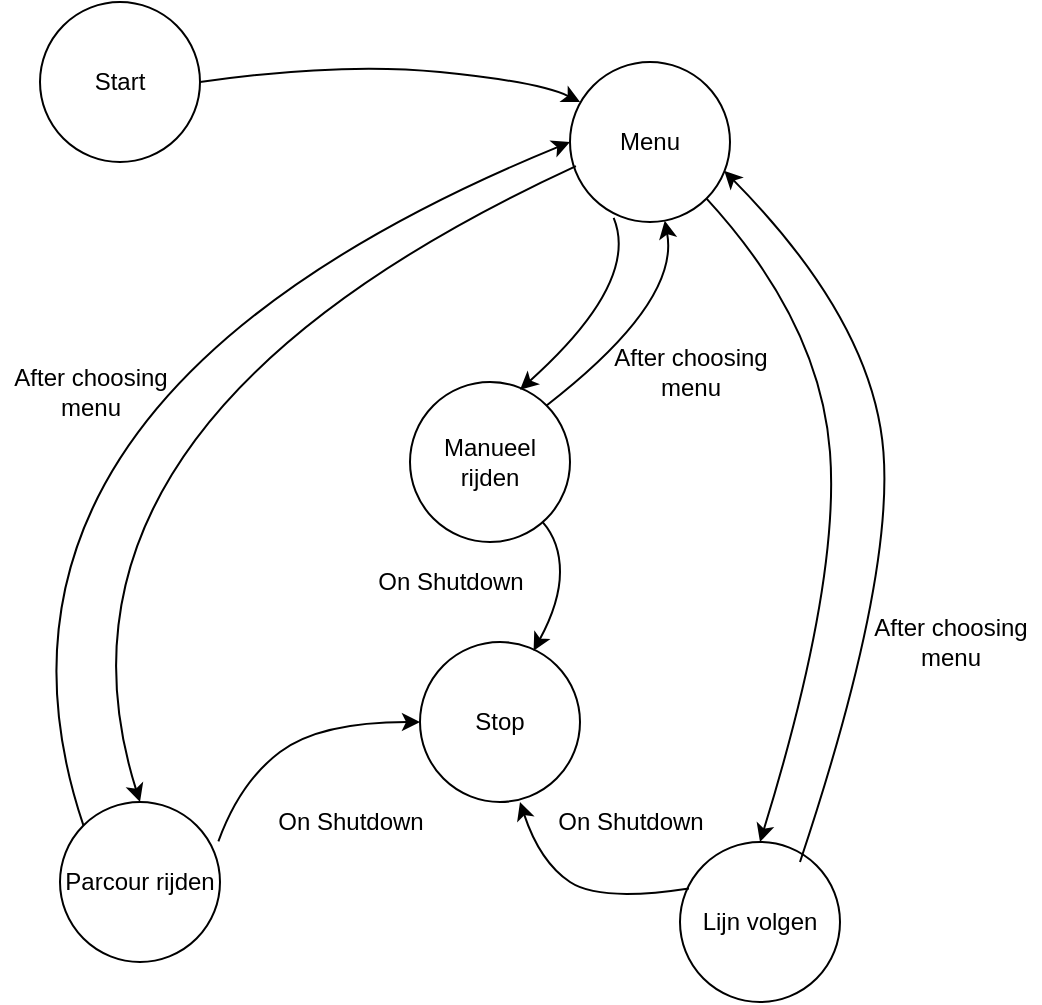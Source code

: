 <mxfile version="17.4.6" type="github">
  <diagram id="DA84q4yZx9BSqA_NXZOT" name="Page-1">
    <mxGraphModel dx="603" dy="627" grid="1" gridSize="10" guides="1" tooltips="1" connect="1" arrows="1" fold="1" page="1" pageScale="1" pageWidth="827" pageHeight="1169" math="0" shadow="0">
      <root>
        <mxCell id="0" />
        <mxCell id="1" parent="0" />
        <mxCell id="JXXSigS-4veUosoo-Nfw-1" value="Start&lt;br&gt;" style="ellipse;whiteSpace=wrap;html=1;aspect=fixed;" vertex="1" parent="1">
          <mxGeometry x="100" y="40" width="80" height="80" as="geometry" />
        </mxCell>
        <mxCell id="JXXSigS-4veUosoo-Nfw-2" value="Stop" style="ellipse;whiteSpace=wrap;html=1;aspect=fixed;" vertex="1" parent="1">
          <mxGeometry x="290" y="360" width="80" height="80" as="geometry" />
        </mxCell>
        <mxCell id="JXXSigS-4veUosoo-Nfw-3" value="Manueel rijden" style="ellipse;whiteSpace=wrap;html=1;aspect=fixed;" vertex="1" parent="1">
          <mxGeometry x="285" y="230" width="80" height="80" as="geometry" />
        </mxCell>
        <mxCell id="JXXSigS-4veUosoo-Nfw-4" value="Lijn volgen" style="ellipse;whiteSpace=wrap;html=1;aspect=fixed;" vertex="1" parent="1">
          <mxGeometry x="420" y="460" width="80" height="80" as="geometry" />
        </mxCell>
        <mxCell id="JXXSigS-4veUosoo-Nfw-5" value="Parcour rijden" style="ellipse;whiteSpace=wrap;html=1;aspect=fixed;" vertex="1" parent="1">
          <mxGeometry x="110" y="440" width="80" height="80" as="geometry" />
        </mxCell>
        <mxCell id="JXXSigS-4veUosoo-Nfw-8" value="" style="curved=1;endArrow=classic;html=1;rounded=0;exitX=1;exitY=0.5;exitDx=0;exitDy=0;entryX=0.063;entryY=0.25;entryDx=0;entryDy=0;entryPerimeter=0;" edge="1" parent="1" source="JXXSigS-4veUosoo-Nfw-1" target="JXXSigS-4veUosoo-Nfw-17">
          <mxGeometry width="50" height="50" relative="1" as="geometry">
            <mxPoint x="240" y="240" as="sourcePoint" />
            <mxPoint x="290" y="190" as="targetPoint" />
            <Array as="points">
              <mxPoint x="250" y="70" />
              <mxPoint x="350" y="80" />
            </Array>
          </mxGeometry>
        </mxCell>
        <mxCell id="JXXSigS-4veUosoo-Nfw-17" value="Menu" style="ellipse;whiteSpace=wrap;html=1;aspect=fixed;" vertex="1" parent="1">
          <mxGeometry x="365" y="70" width="80" height="80" as="geometry" />
        </mxCell>
        <mxCell id="JXXSigS-4veUosoo-Nfw-21" value="" style="curved=1;endArrow=classic;html=1;rounded=0;exitX=0.273;exitY=0.974;exitDx=0;exitDy=0;entryX=0.688;entryY=0.048;entryDx=0;entryDy=0;entryPerimeter=0;exitPerimeter=0;" edge="1" parent="1" source="JXXSigS-4veUosoo-Nfw-17" target="JXXSigS-4veUosoo-Nfw-3">
          <mxGeometry width="50" height="50" relative="1" as="geometry">
            <mxPoint x="420" y="210" as="sourcePoint" />
            <mxPoint x="470" y="160" as="targetPoint" />
            <Array as="points">
              <mxPoint x="400" y="180" />
            </Array>
          </mxGeometry>
        </mxCell>
        <mxCell id="JXXSigS-4veUosoo-Nfw-23" value="" style="curved=1;endArrow=classic;html=1;rounded=0;exitX=1;exitY=1;exitDx=0;exitDy=0;entryX=0.5;entryY=0;entryDx=0;entryDy=0;" edge="1" parent="1" source="JXXSigS-4veUosoo-Nfw-17" target="JXXSigS-4veUosoo-Nfw-4">
          <mxGeometry width="50" height="50" relative="1" as="geometry">
            <mxPoint x="480" y="300" as="sourcePoint" />
            <mxPoint x="530" y="250" as="targetPoint" />
            <Array as="points">
              <mxPoint x="490" y="200" />
              <mxPoint x="500" y="330" />
            </Array>
          </mxGeometry>
        </mxCell>
        <mxCell id="JXXSigS-4veUosoo-Nfw-24" value="" style="curved=1;endArrow=classic;html=1;rounded=0;exitX=0.037;exitY=0.651;exitDx=0;exitDy=0;exitPerimeter=0;entryX=0.5;entryY=0;entryDx=0;entryDy=0;" edge="1" parent="1" source="JXXSigS-4veUosoo-Nfw-17" target="JXXSigS-4veUosoo-Nfw-5">
          <mxGeometry width="50" height="50" relative="1" as="geometry">
            <mxPoint x="140" y="310" as="sourcePoint" />
            <mxPoint x="190" y="260" as="targetPoint" />
            <Array as="points">
              <mxPoint x="90" y="250" />
            </Array>
          </mxGeometry>
        </mxCell>
        <mxCell id="JXXSigS-4veUosoo-Nfw-25" value="" style="curved=1;endArrow=classic;html=1;rounded=0;entryX=0.71;entryY=0.055;entryDx=0;entryDy=0;entryPerimeter=0;" edge="1" parent="1" source="JXXSigS-4veUosoo-Nfw-3" target="JXXSigS-4veUosoo-Nfw-2">
          <mxGeometry width="50" height="50" relative="1" as="geometry">
            <mxPoint x="300" y="350" as="sourcePoint" />
            <mxPoint x="350" y="300" as="targetPoint" />
            <Array as="points">
              <mxPoint x="360" y="310" />
              <mxPoint x="360" y="340" />
            </Array>
          </mxGeometry>
        </mxCell>
        <mxCell id="JXXSigS-4veUosoo-Nfw-26" value="" style="curved=1;endArrow=classic;html=1;rounded=0;exitX=0.99;exitY=0.246;exitDx=0;exitDy=0;exitPerimeter=0;entryX=0;entryY=0.5;entryDx=0;entryDy=0;" edge="1" parent="1" source="JXXSigS-4veUosoo-Nfw-5" target="JXXSigS-4veUosoo-Nfw-2">
          <mxGeometry width="50" height="50" relative="1" as="geometry">
            <mxPoint x="210" y="460" as="sourcePoint" />
            <mxPoint x="260" y="410" as="targetPoint" />
            <Array as="points">
              <mxPoint x="200" y="430" />
              <mxPoint x="240" y="400" />
            </Array>
          </mxGeometry>
        </mxCell>
        <mxCell id="JXXSigS-4veUosoo-Nfw-27" value="" style="curved=1;endArrow=classic;html=1;rounded=0;exitX=0.056;exitY=0.29;exitDx=0;exitDy=0;exitPerimeter=0;" edge="1" parent="1" source="JXXSigS-4veUosoo-Nfw-4">
          <mxGeometry width="50" height="50" relative="1" as="geometry">
            <mxPoint x="370" y="470" as="sourcePoint" />
            <mxPoint x="340" y="440" as="targetPoint" />
            <Array as="points">
              <mxPoint x="380" y="490" />
              <mxPoint x="350" y="470" />
            </Array>
          </mxGeometry>
        </mxCell>
        <mxCell id="JXXSigS-4veUosoo-Nfw-28" value="" style="curved=1;endArrow=classic;html=1;rounded=0;exitX=0;exitY=0;exitDx=0;exitDy=0;entryX=0;entryY=0.5;entryDx=0;entryDy=0;" edge="1" parent="1" source="JXXSigS-4veUosoo-Nfw-5" target="JXXSigS-4veUosoo-Nfw-17">
          <mxGeometry width="50" height="50" relative="1" as="geometry">
            <mxPoint x="110" y="428.96" as="sourcePoint" />
            <mxPoint x="327.96" y="111.04" as="targetPoint" />
            <Array as="points">
              <mxPoint x="50" y="238.96" />
            </Array>
          </mxGeometry>
        </mxCell>
        <mxCell id="JXXSigS-4veUosoo-Nfw-29" value="" style="curved=1;endArrow=classic;html=1;rounded=0;entryX=0.964;entryY=0.68;entryDx=0;entryDy=0;entryPerimeter=0;" edge="1" parent="1" target="JXXSigS-4veUosoo-Nfw-17">
          <mxGeometry width="50" height="50" relative="1" as="geometry">
            <mxPoint x="480" y="470" as="sourcePoint" />
            <mxPoint x="440" y="120" as="targetPoint" />
            <Array as="points">
              <mxPoint x="526.72" y="330" />
              <mxPoint x="516.72" y="200" />
            </Array>
          </mxGeometry>
        </mxCell>
        <mxCell id="JXXSigS-4veUosoo-Nfw-30" value="" style="curved=1;endArrow=classic;html=1;rounded=0;exitX=1;exitY=0;exitDx=0;exitDy=0;" edge="1" parent="1" source="JXXSigS-4veUosoo-Nfw-3" target="JXXSigS-4veUosoo-Nfw-17">
          <mxGeometry width="50" height="50" relative="1" as="geometry">
            <mxPoint x="360" y="240" as="sourcePoint" />
            <mxPoint x="406.84" y="157.92" as="targetPoint" />
            <Array as="points">
              <mxPoint x="420" y="190" />
            </Array>
          </mxGeometry>
        </mxCell>
        <mxCell id="JXXSigS-4veUosoo-Nfw-31" value="On Shutdown" style="text;html=1;align=center;verticalAlign=middle;resizable=0;points=[];autosize=1;strokeColor=none;fillColor=none;" vertex="1" parent="1">
          <mxGeometry x="260" y="320" width="90" height="20" as="geometry" />
        </mxCell>
        <mxCell id="JXXSigS-4veUosoo-Nfw-32" value="On Shutdown" style="text;html=1;align=center;verticalAlign=middle;resizable=0;points=[];autosize=1;strokeColor=none;fillColor=none;" vertex="1" parent="1">
          <mxGeometry x="210" y="440" width="90" height="20" as="geometry" />
        </mxCell>
        <mxCell id="JXXSigS-4veUosoo-Nfw-33" value="On Shutdown" style="text;html=1;align=center;verticalAlign=middle;resizable=0;points=[];autosize=1;strokeColor=none;fillColor=none;" vertex="1" parent="1">
          <mxGeometry x="350" y="440" width="90" height="20" as="geometry" />
        </mxCell>
        <mxCell id="JXXSigS-4veUosoo-Nfw-34" value="After choosing &lt;br&gt;menu" style="text;html=1;align=center;verticalAlign=middle;resizable=0;points=[];autosize=1;strokeColor=none;fillColor=none;fontStyle=0" vertex="1" parent="1">
          <mxGeometry x="510" y="345" width="90" height="30" as="geometry" />
        </mxCell>
        <mxCell id="JXXSigS-4veUosoo-Nfw-35" value="After choosing &lt;br&gt;menu" style="text;html=1;align=center;verticalAlign=middle;resizable=0;points=[];autosize=1;strokeColor=none;fillColor=none;fontStyle=0" vertex="1" parent="1">
          <mxGeometry x="380" y="210" width="90" height="30" as="geometry" />
        </mxCell>
        <mxCell id="JXXSigS-4veUosoo-Nfw-36" value="After choosing &lt;br&gt;menu" style="text;html=1;align=center;verticalAlign=middle;resizable=0;points=[];autosize=1;strokeColor=none;fillColor=none;" vertex="1" parent="1">
          <mxGeometry x="80" y="220" width="90" height="30" as="geometry" />
        </mxCell>
      </root>
    </mxGraphModel>
  </diagram>
</mxfile>
